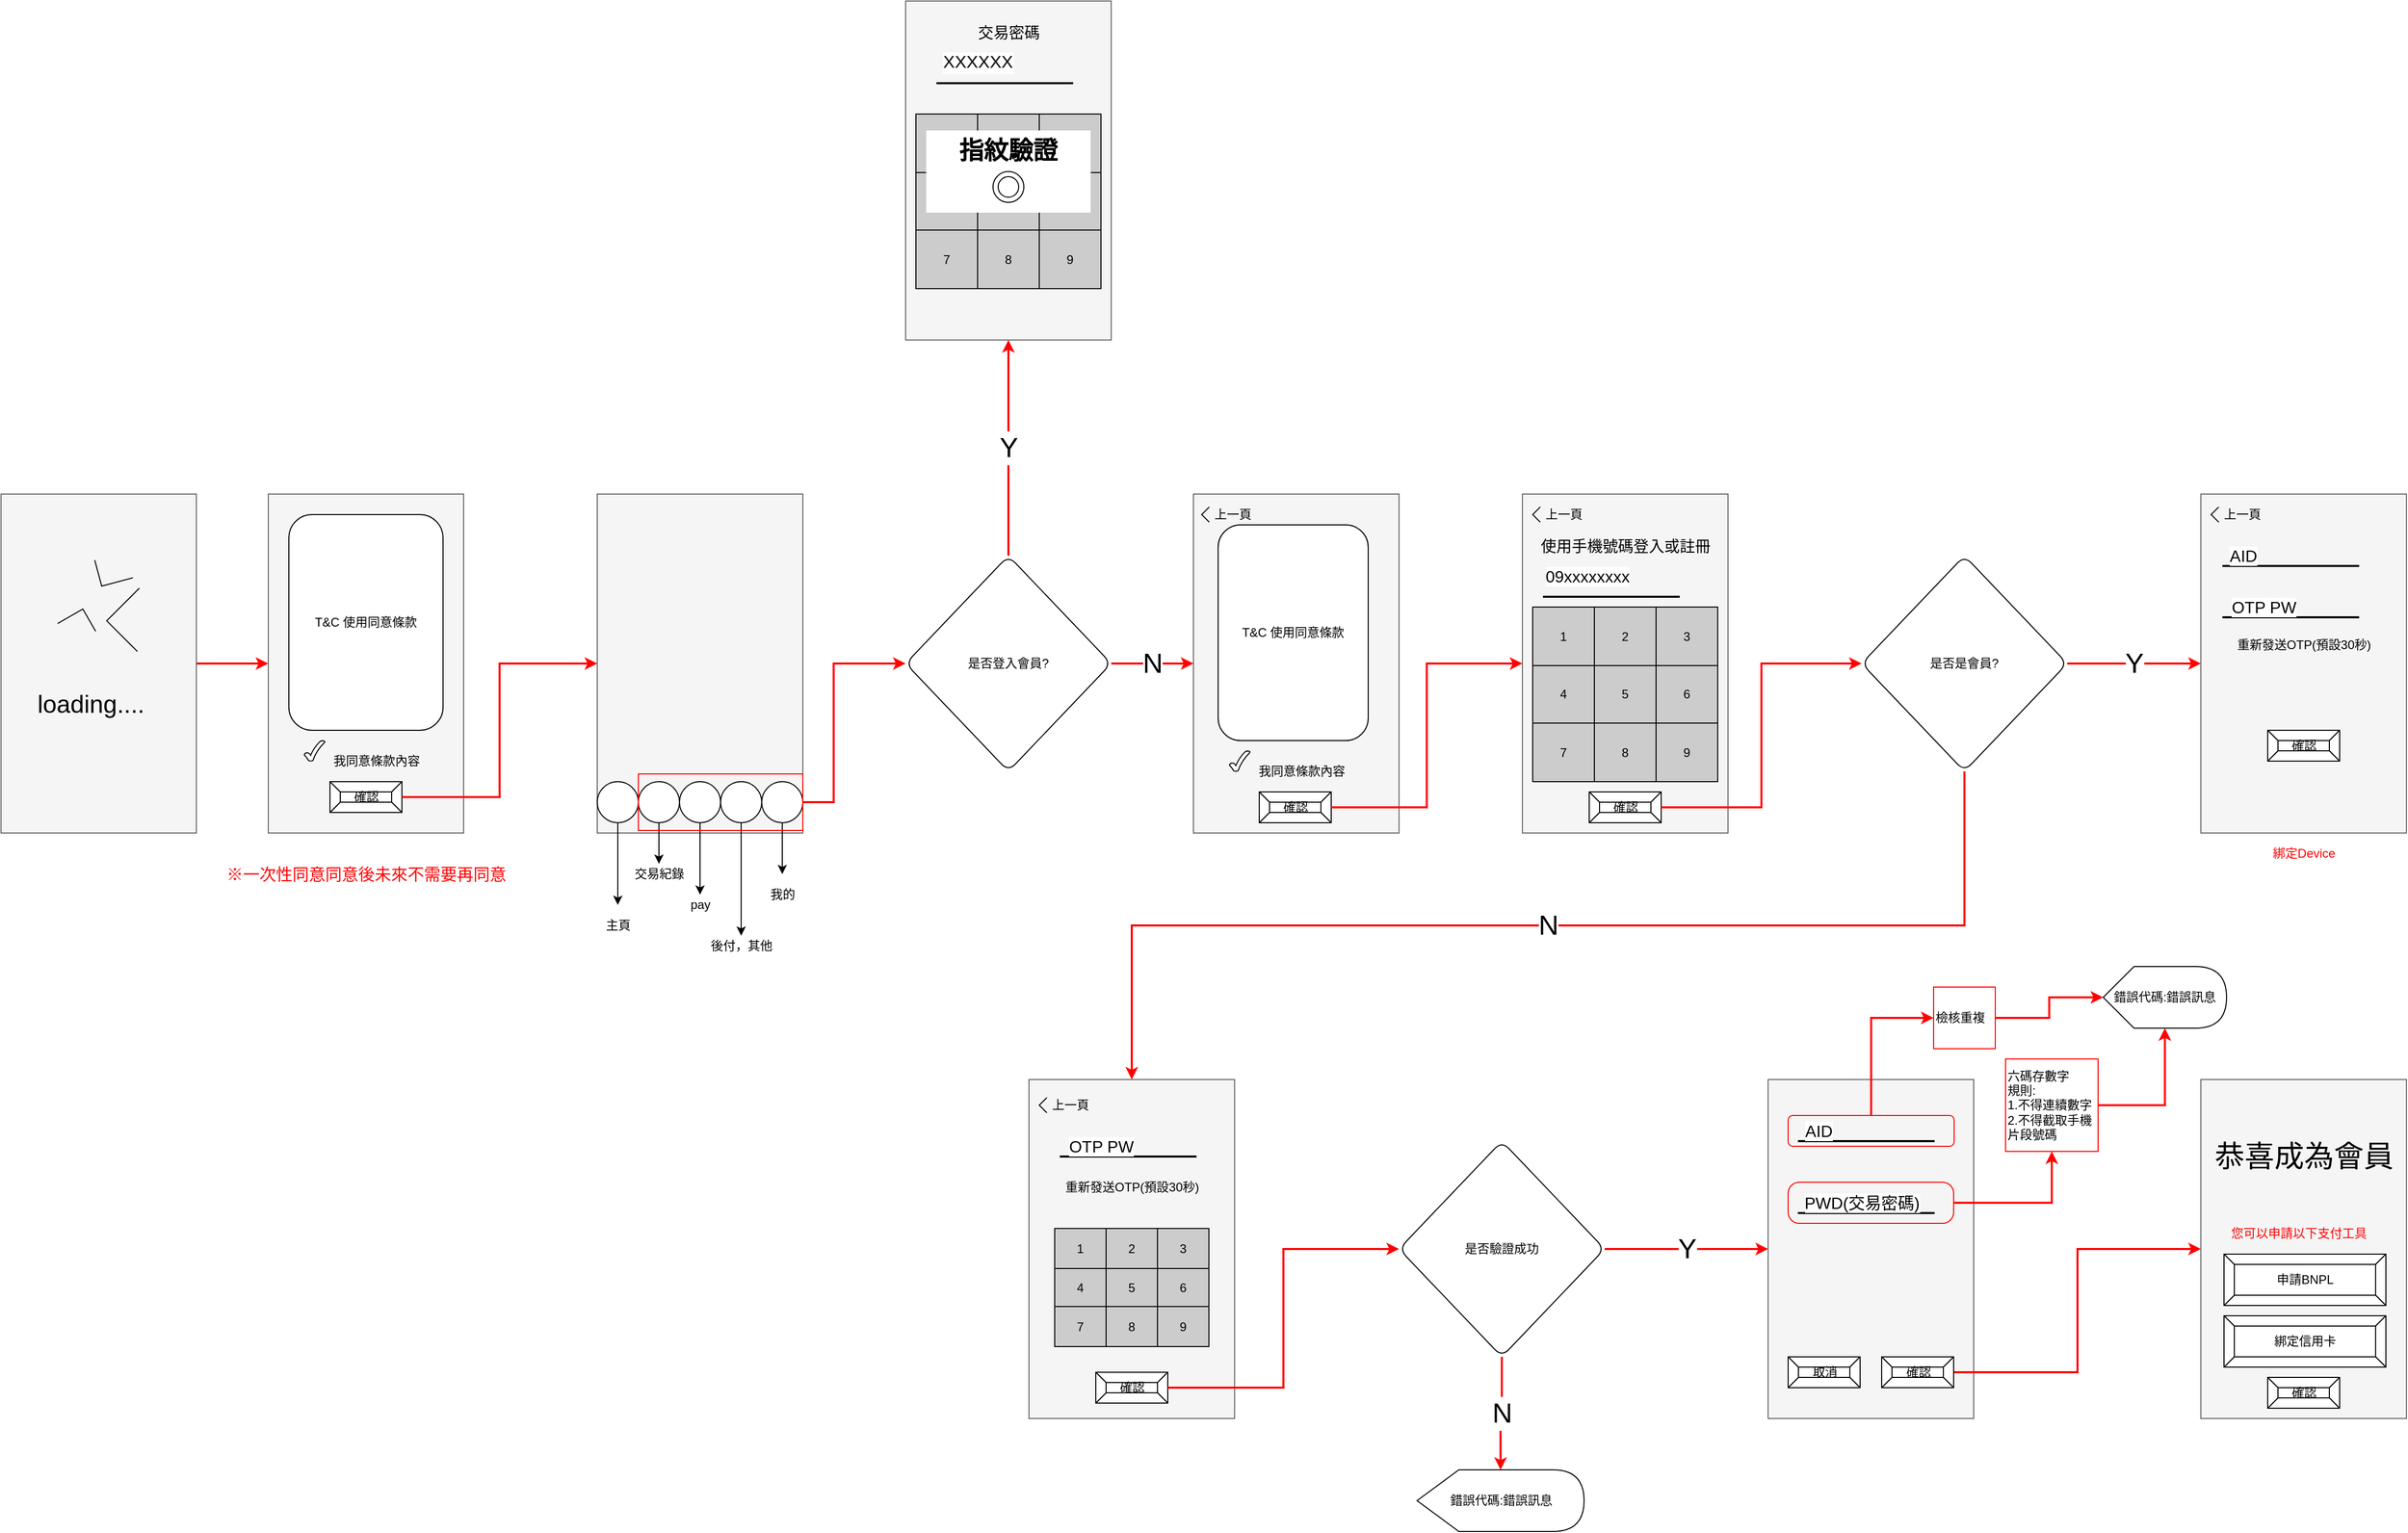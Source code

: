 <mxfile version="15.2.7" type="github">
  <diagram id="JlRprO2Ssy-YGIe1HLhW" name="第1頁">
    <mxGraphModel dx="3820" dy="2946" grid="1" gridSize="10" guides="1" tooltips="1" connect="1" arrows="1" fold="1" page="1" pageScale="1" pageWidth="827" pageHeight="1169" math="0" shadow="0">
      <root>
        <mxCell id="0" />
        <mxCell id="1" parent="0" />
        <mxCell id="4JK6QRwS424V-WLqcD70-64" style="edgeStyle=orthogonalEdgeStyle;rounded=0;orthogonalLoop=1;jettySize=auto;html=1;strokeColor=#FF0000;strokeWidth=2;" parent="1" source="4JK6QRwS424V-WLqcD70-8" target="4JK6QRwS424V-WLqcD70-16" edge="1">
          <mxGeometry relative="1" as="geometry" />
        </mxCell>
        <mxCell id="4JK6QRwS424V-WLqcD70-8" value="" style="rounded=0;whiteSpace=wrap;html=1;strokeColor=#666666;fillColor=#f5f5f5;fontColor=#333333;" parent="1" vertex="1">
          <mxGeometry x="-610" y="-230" width="190" height="330" as="geometry" />
        </mxCell>
        <mxCell id="4JK6QRwS424V-WLqcD70-15" value="&lt;font style=&quot;font-size: 24px&quot;&gt;loading....&lt;/font&gt;" style="text;html=1;strokeColor=none;fillColor=none;align=center;verticalAlign=middle;whiteSpace=wrap;rounded=0;sketch=1;strokeWidth=2;" parent="1" vertex="1">
          <mxGeometry x="-565" y="-50" width="85" height="50" as="geometry" />
        </mxCell>
        <mxCell id="4JK6QRwS424V-WLqcD70-25" value="&lt;font color=&quot;#ff0000&quot; style=&quot;font-size: 16px&quot;&gt;※一次性同意同意後未來不需要再同意&lt;/font&gt;" style="text;html=1;align=center;verticalAlign=middle;resizable=0;points=[];autosize=1;strokeColor=none;fillColor=none;" parent="1" vertex="1">
          <mxGeometry x="-400" y="130" width="290" height="20" as="geometry" />
        </mxCell>
        <mxCell id="4JK6QRwS424V-WLqcD70-61" value="" style="group" parent="1" vertex="1" connectable="0">
          <mxGeometry x="-30" y="-230" width="230" height="470" as="geometry" />
        </mxCell>
        <mxCell id="4JK6QRwS424V-WLqcD70-26" value="" style="rounded=0;whiteSpace=wrap;html=1;strokeColor=#666666;fillColor=#f5f5f5;fontColor=#333333;" parent="4JK6QRwS424V-WLqcD70-61" vertex="1">
          <mxGeometry width="200" height="330" as="geometry" />
        </mxCell>
        <mxCell id="4JK6QRwS424V-WLqcD70-32" style="edgeStyle=orthogonalEdgeStyle;rounded=0;orthogonalLoop=1;jettySize=auto;html=1;" parent="4JK6QRwS424V-WLqcD70-61" source="4JK6QRwS424V-WLqcD70-27" edge="1">
          <mxGeometry as="geometry">
            <mxPoint x="20" y="400" as="targetPoint" />
          </mxGeometry>
        </mxCell>
        <mxCell id="4JK6QRwS424V-WLqcD70-27" value="" style="ellipse;whiteSpace=wrap;html=1;aspect=fixed;rounded=1;glass=0;sketch=0;strokeColor=default;strokeWidth=1;fillColor=default;gradientDirection=south;" parent="4JK6QRwS424V-WLqcD70-61" vertex="1">
          <mxGeometry y="280" width="40" height="40" as="geometry" />
        </mxCell>
        <mxCell id="4JK6QRwS424V-WLqcD70-36" style="edgeStyle=orthogonalEdgeStyle;rounded=0;orthogonalLoop=1;jettySize=auto;html=1;" parent="4JK6QRwS424V-WLqcD70-61" source="4JK6QRwS424V-WLqcD70-28" edge="1">
          <mxGeometry as="geometry">
            <mxPoint x="100" y="390" as="targetPoint" />
          </mxGeometry>
        </mxCell>
        <mxCell id="4JK6QRwS424V-WLqcD70-28" value="" style="ellipse;whiteSpace=wrap;html=1;aspect=fixed;rounded=1;glass=0;sketch=0;strokeColor=default;strokeWidth=1;fillColor=default;gradientDirection=south;" parent="4JK6QRwS424V-WLqcD70-61" vertex="1">
          <mxGeometry x="80" y="280" width="40" height="40" as="geometry" />
        </mxCell>
        <mxCell id="4JK6QRwS424V-WLqcD70-38" style="edgeStyle=orthogonalEdgeStyle;rounded=0;orthogonalLoop=1;jettySize=auto;html=1;" parent="4JK6QRwS424V-WLqcD70-61" source="4JK6QRwS424V-WLqcD70-29" edge="1">
          <mxGeometry as="geometry">
            <mxPoint x="140" y="430" as="targetPoint" />
          </mxGeometry>
        </mxCell>
        <mxCell id="4JK6QRwS424V-WLqcD70-29" value="" style="ellipse;whiteSpace=wrap;html=1;aspect=fixed;rounded=1;glass=0;sketch=0;strokeColor=default;strokeWidth=1;fillColor=default;gradientDirection=south;" parent="4JK6QRwS424V-WLqcD70-61" vertex="1">
          <mxGeometry x="120" y="280" width="40" height="40" as="geometry" />
        </mxCell>
        <mxCell id="4JK6QRwS424V-WLqcD70-40" style="edgeStyle=orthogonalEdgeStyle;rounded=0;orthogonalLoop=1;jettySize=auto;html=1;" parent="4JK6QRwS424V-WLqcD70-61" source="4JK6QRwS424V-WLqcD70-30" edge="1">
          <mxGeometry as="geometry">
            <mxPoint x="180" y="370" as="targetPoint" />
          </mxGeometry>
        </mxCell>
        <mxCell id="4JK6QRwS424V-WLqcD70-30" value="" style="ellipse;whiteSpace=wrap;html=1;aspect=fixed;rounded=1;glass=0;sketch=0;strokeColor=default;strokeWidth=1;fillColor=default;gradientDirection=south;" parent="4JK6QRwS424V-WLqcD70-61" vertex="1">
          <mxGeometry x="160" y="280" width="40" height="40" as="geometry" />
        </mxCell>
        <mxCell id="4JK6QRwS424V-WLqcD70-34" style="edgeStyle=orthogonalEdgeStyle;rounded=0;orthogonalLoop=1;jettySize=auto;html=1;" parent="4JK6QRwS424V-WLqcD70-61" source="4JK6QRwS424V-WLqcD70-31" edge="1">
          <mxGeometry as="geometry">
            <mxPoint x="60" y="360" as="targetPoint" />
          </mxGeometry>
        </mxCell>
        <mxCell id="4JK6QRwS424V-WLqcD70-31" value="" style="ellipse;whiteSpace=wrap;html=1;aspect=fixed;rounded=1;glass=0;sketch=0;strokeColor=default;strokeWidth=1;fillColor=default;gradientDirection=south;" parent="4JK6QRwS424V-WLqcD70-61" vertex="1">
          <mxGeometry x="40" y="280" width="40" height="40" as="geometry" />
        </mxCell>
        <mxCell id="4JK6QRwS424V-WLqcD70-33" value="主頁" style="text;html=1;align=center;verticalAlign=middle;resizable=0;points=[];autosize=1;strokeColor=none;fillColor=none;rotation=0;" parent="4JK6QRwS424V-WLqcD70-61" vertex="1">
          <mxGeometry y="410" width="40" height="20" as="geometry" />
        </mxCell>
        <mxCell id="4JK6QRwS424V-WLqcD70-35" value="交易紀錄" style="text;html=1;align=center;verticalAlign=middle;resizable=0;points=[];autosize=1;strokeColor=none;fillColor=none;rotation=0;" parent="4JK6QRwS424V-WLqcD70-61" vertex="1">
          <mxGeometry x="30" y="360" width="60" height="20" as="geometry" />
        </mxCell>
        <mxCell id="4JK6QRwS424V-WLqcD70-37" value="pay" style="text;html=1;align=center;verticalAlign=middle;resizable=0;points=[];autosize=1;strokeColor=none;fillColor=none;" parent="4JK6QRwS424V-WLqcD70-61" vertex="1">
          <mxGeometry x="80" y="390" width="40" height="20" as="geometry" />
        </mxCell>
        <mxCell id="4JK6QRwS424V-WLqcD70-39" value="後付，其他" style="text;html=1;align=center;verticalAlign=middle;resizable=0;points=[];autosize=1;strokeColor=none;fillColor=none;" parent="4JK6QRwS424V-WLqcD70-61" vertex="1">
          <mxGeometry x="100" y="430" width="80" height="20" as="geometry" />
        </mxCell>
        <mxCell id="4JK6QRwS424V-WLqcD70-41" value="我的" style="text;html=1;align=center;verticalAlign=middle;resizable=0;points=[];autosize=1;strokeColor=none;fillColor=none;" parent="4JK6QRwS424V-WLqcD70-61" vertex="1">
          <mxGeometry x="160" y="380" width="40" height="20" as="geometry" />
        </mxCell>
        <mxCell id="4JK6QRwS424V-WLqcD70-67" value="" style="rounded=0;whiteSpace=wrap;html=1;glass=0;sketch=0;strokeColor=#FF0000;strokeWidth=1;fillColor=none;gradientDirection=south;" parent="4JK6QRwS424V-WLqcD70-61" vertex="1">
          <mxGeometry x="40" y="272.5" width="160" height="55" as="geometry" />
        </mxCell>
        <mxCell id="4JK6QRwS424V-WLqcD70-65" style="edgeStyle=orthogonalEdgeStyle;rounded=0;orthogonalLoop=1;jettySize=auto;html=1;strokeColor=#FF0000;strokeWidth=2;" parent="1" source="4JK6QRwS424V-WLqcD70-67" target="4JK6QRwS424V-WLqcD70-66" edge="1">
          <mxGeometry relative="1" as="geometry">
            <mxPoint x="30" y="360" as="targetPoint" />
            <mxPoint x="200" y="180" as="sourcePoint" />
            <Array as="points">
              <mxPoint x="200" y="70" />
              <mxPoint x="200" y="-65" />
            </Array>
          </mxGeometry>
        </mxCell>
        <mxCell id="4JK6QRwS424V-WLqcD70-68" value="&lt;font style=&quot;font-size: 27px&quot;&gt;N&lt;/font&gt;" style="rounded=0;orthogonalLoop=1;jettySize=auto;html=1;strokeColor=#FF0000;strokeWidth=2;" parent="1" source="4JK6QRwS424V-WLqcD70-66" target="4JK6QRwS424V-WLqcD70-93" edge="1">
          <mxGeometry relative="1" as="geometry">
            <mxPoint x="630" y="-65" as="targetPoint" />
          </mxGeometry>
        </mxCell>
        <mxCell id="4JK6QRwS424V-WLqcD70-136" value="&lt;font style=&quot;font-size: 27px&quot;&gt;Y&lt;/font&gt;" style="edgeStyle=elbowEdgeStyle;rounded=0;orthogonalLoop=1;jettySize=auto;elbow=vertical;html=1;strokeColor=#FF0000;strokeWidth=2;" parent="1" source="4JK6QRwS424V-WLqcD70-66" target="4JK6QRwS424V-WLqcD70-148" edge="1">
          <mxGeometry relative="1" as="geometry">
            <mxPoint x="370" y="-380" as="targetPoint" />
          </mxGeometry>
        </mxCell>
        <mxCell id="4JK6QRwS424V-WLqcD70-66" value="是否登入會員?" style="rhombus;whiteSpace=wrap;html=1;rounded=1;glass=0;sketch=0;strokeColor=default;strokeWidth=1;fillColor=default;gradientDirection=south;" parent="1" vertex="1">
          <mxGeometry x="270" y="-170" width="200" height="210" as="geometry" />
        </mxCell>
        <mxCell id="4JK6QRwS424V-WLqcD70-92" value="" style="group" parent="1" vertex="1" connectable="0">
          <mxGeometry x="-350" y="-230" width="190" height="330" as="geometry" />
        </mxCell>
        <mxCell id="4JK6QRwS424V-WLqcD70-16" value="" style="rounded=0;whiteSpace=wrap;html=1;strokeColor=#666666;fillColor=#f5f5f5;fontColor=#333333;" parent="4JK6QRwS424V-WLqcD70-92" vertex="1">
          <mxGeometry width="190" height="330" as="geometry" />
        </mxCell>
        <mxCell id="4JK6QRwS424V-WLqcD70-18" value="T&amp;amp;C 使用同意條款" style="rounded=1;whiteSpace=wrap;html=1;sketch=0;strokeColor=default;strokeWidth=1;fillColor=default;fillStyle=auto;glass=0;" parent="4JK6QRwS424V-WLqcD70-92" vertex="1">
          <mxGeometry x="20" y="20" width="150" height="210" as="geometry" />
        </mxCell>
        <mxCell id="4JK6QRwS424V-WLqcD70-19" value="" style="verticalLabelPosition=bottom;verticalAlign=top;html=1;shape=mxgraph.basic.tick;rounded=1;glass=0;sketch=0;strokeColor=default;strokeWidth=1;fillColor=default;gradientDirection=south;" parent="4JK6QRwS424V-WLqcD70-92" vertex="1">
          <mxGeometry x="35" y="240" width="20" height="20" as="geometry" />
        </mxCell>
        <mxCell id="4JK6QRwS424V-WLqcD70-20" value="我同意條款內容" style="text;html=1;align=center;verticalAlign=middle;resizable=0;points=[];autosize=1;strokeColor=none;fillColor=none;" parent="4JK6QRwS424V-WLqcD70-92" vertex="1">
          <mxGeometry x="55" y="250" width="100" height="20" as="geometry" />
        </mxCell>
        <mxCell id="4JK6QRwS424V-WLqcD70-22" value="確認" style="labelPosition=center;verticalLabelPosition=middle;align=center;html=1;shape=mxgraph.basic.button;dx=10;rounded=1;glass=0;sketch=0;strokeColor=default;strokeWidth=1;fillColor=default;gradientDirection=south;" parent="4JK6QRwS424V-WLqcD70-92" vertex="1">
          <mxGeometry x="60" y="280" width="70" height="30" as="geometry" />
        </mxCell>
        <mxCell id="4JK6QRwS424V-WLqcD70-174" value="&lt;font style=&quot;font-size: 27px&quot;&gt;N&lt;/font&gt;" style="edgeStyle=elbowEdgeStyle;rounded=0;orthogonalLoop=1;jettySize=auto;elbow=vertical;html=1;strokeColor=#FF0000;strokeWidth=2;" parent="1" source="4JK6QRwS424V-WLqcD70-135" edge="1" target="4JK6QRwS424V-WLqcD70-191">
          <mxGeometry relative="1" as="geometry">
            <mxPoint x="810" y="250" as="targetPoint" />
          </mxGeometry>
        </mxCell>
        <mxCell id="4JK6QRwS424V-WLqcD70-177" value="&lt;font style=&quot;font-size: 27px&quot;&gt;Y&lt;/font&gt;" style="edgeStyle=elbowEdgeStyle;rounded=0;orthogonalLoop=1;jettySize=auto;elbow=vertical;html=1;strokeColor=#FF0000;strokeWidth=2;" parent="1" source="4JK6QRwS424V-WLqcD70-135" target="4JK6QRwS424V-WLqcD70-176" edge="1">
          <mxGeometry relative="1" as="geometry" />
        </mxCell>
        <mxCell id="4JK6QRwS424V-WLqcD70-135" value="是否是會員?" style="rhombus;whiteSpace=wrap;html=1;rounded=1;glass=0;sketch=0;strokeColor=default;strokeWidth=1;fillColor=default;gradientDirection=south;" parent="1" vertex="1">
          <mxGeometry x="1200" y="-170" width="200" height="210" as="geometry" />
        </mxCell>
        <mxCell id="4JK6QRwS424V-WLqcD70-148" value="" style="rounded=0;whiteSpace=wrap;html=1;strokeColor=#666666;fillColor=#f5f5f5;fontColor=#333333;" parent="1" vertex="1">
          <mxGeometry x="270" y="-710" width="200" height="330" as="geometry" />
        </mxCell>
        <mxCell id="4JK6QRwS424V-WLqcD70-151" value="" style="shape=table;html=1;whiteSpace=wrap;startSize=0;container=1;collapsible=0;childLayout=tableLayout;rounded=1;glass=0;sketch=0;strokeColor=default;strokeWidth=1;fillColor=#CCCCCC;gradientDirection=south;" parent="1" vertex="1">
          <mxGeometry x="280" y="-600" width="180" height="170" as="geometry" />
        </mxCell>
        <mxCell id="4JK6QRwS424V-WLqcD70-152" value="" style="shape=partialRectangle;html=1;whiteSpace=wrap;collapsible=0;dropTarget=0;pointerEvents=0;fillColor=none;top=0;left=0;bottom=0;right=0;points=[[0,0.5],[1,0.5]];portConstraint=eastwest;" parent="4JK6QRwS424V-WLqcD70-151" vertex="1">
          <mxGeometry width="180" height="57" as="geometry" />
        </mxCell>
        <mxCell id="4JK6QRwS424V-WLqcD70-153" value="1" style="shape=partialRectangle;html=1;whiteSpace=wrap;connectable=0;fillColor=none;top=0;left=0;bottom=0;right=0;overflow=hidden;pointerEvents=1;" parent="4JK6QRwS424V-WLqcD70-152" vertex="1">
          <mxGeometry width="60" height="57" as="geometry" />
        </mxCell>
        <mxCell id="4JK6QRwS424V-WLqcD70-154" value="2" style="shape=partialRectangle;html=1;whiteSpace=wrap;connectable=0;fillColor=none;top=0;left=0;bottom=0;right=0;overflow=hidden;pointerEvents=1;" parent="4JK6QRwS424V-WLqcD70-152" vertex="1">
          <mxGeometry x="60" width="60" height="57" as="geometry" />
        </mxCell>
        <mxCell id="4JK6QRwS424V-WLqcD70-155" value="3" style="shape=partialRectangle;html=1;whiteSpace=wrap;connectable=0;fillColor=none;top=0;left=0;bottom=0;right=0;overflow=hidden;pointerEvents=1;" parent="4JK6QRwS424V-WLqcD70-152" vertex="1">
          <mxGeometry x="120" width="60" height="57" as="geometry" />
        </mxCell>
        <mxCell id="4JK6QRwS424V-WLqcD70-156" value="" style="shape=partialRectangle;html=1;whiteSpace=wrap;collapsible=0;dropTarget=0;pointerEvents=0;fillColor=none;top=0;left=0;bottom=0;right=0;points=[[0,0.5],[1,0.5]];portConstraint=eastwest;" parent="4JK6QRwS424V-WLqcD70-151" vertex="1">
          <mxGeometry y="57" width="180" height="56" as="geometry" />
        </mxCell>
        <mxCell id="4JK6QRwS424V-WLqcD70-157" value="4" style="shape=partialRectangle;html=1;whiteSpace=wrap;connectable=0;fillColor=none;top=0;left=0;bottom=0;right=0;overflow=hidden;pointerEvents=1;" parent="4JK6QRwS424V-WLqcD70-156" vertex="1">
          <mxGeometry width="60" height="56" as="geometry" />
        </mxCell>
        <mxCell id="4JK6QRwS424V-WLqcD70-158" value="5" style="shape=partialRectangle;html=1;whiteSpace=wrap;connectable=0;fillColor=none;top=0;left=0;bottom=0;right=0;overflow=hidden;pointerEvents=1;" parent="4JK6QRwS424V-WLqcD70-156" vertex="1">
          <mxGeometry x="60" width="60" height="56" as="geometry" />
        </mxCell>
        <mxCell id="4JK6QRwS424V-WLqcD70-159" value="6" style="shape=partialRectangle;html=1;whiteSpace=wrap;connectable=0;fillColor=none;top=0;left=0;bottom=0;right=0;overflow=hidden;pointerEvents=1;" parent="4JK6QRwS424V-WLqcD70-156" vertex="1">
          <mxGeometry x="120" width="60" height="56" as="geometry" />
        </mxCell>
        <mxCell id="4JK6QRwS424V-WLqcD70-160" value="" style="shape=partialRectangle;html=1;whiteSpace=wrap;collapsible=0;dropTarget=0;pointerEvents=0;fillColor=none;top=0;left=0;bottom=0;right=0;points=[[0,0.5],[1,0.5]];portConstraint=eastwest;" parent="4JK6QRwS424V-WLqcD70-151" vertex="1">
          <mxGeometry y="113" width="180" height="57" as="geometry" />
        </mxCell>
        <mxCell id="4JK6QRwS424V-WLqcD70-161" value="7" style="shape=partialRectangle;html=1;whiteSpace=wrap;connectable=0;fillColor=none;top=0;left=0;bottom=0;right=0;overflow=hidden;pointerEvents=1;" parent="4JK6QRwS424V-WLqcD70-160" vertex="1">
          <mxGeometry width="60" height="57" as="geometry" />
        </mxCell>
        <mxCell id="4JK6QRwS424V-WLqcD70-162" value="8" style="shape=partialRectangle;html=1;whiteSpace=wrap;connectable=0;fillColor=none;top=0;left=0;bottom=0;right=0;overflow=hidden;pointerEvents=1;" parent="4JK6QRwS424V-WLqcD70-160" vertex="1">
          <mxGeometry x="60" width="60" height="57" as="geometry" />
        </mxCell>
        <mxCell id="4JK6QRwS424V-WLqcD70-163" value="9" style="shape=partialRectangle;html=1;whiteSpace=wrap;connectable=0;fillColor=none;top=0;left=0;bottom=0;right=0;overflow=hidden;pointerEvents=1;" parent="4JK6QRwS424V-WLqcD70-160" vertex="1">
          <mxGeometry x="120" width="60" height="57" as="geometry" />
        </mxCell>
        <mxCell id="4JK6QRwS424V-WLqcD70-164" value="&lt;font style=&quot;font-size: 17px&quot;&gt;XXXXXX&lt;/font&gt;" style="endArrow=none;html=1;strokeColor=#000000;strokeWidth=2;" parent="1" edge="1">
          <mxGeometry x="-0.399" y="20" width="50" height="50" relative="1" as="geometry">
            <mxPoint x="300" y="-630" as="sourcePoint" />
            <mxPoint x="433" y="-630" as="targetPoint" />
            <mxPoint as="offset" />
          </mxGeometry>
        </mxCell>
        <mxCell id="4JK6QRwS424V-WLqcD70-167" value="" style="group" parent="1" vertex="1" connectable="0">
          <mxGeometry x="290" y="-584" width="160" height="80" as="geometry" />
        </mxCell>
        <mxCell id="4JK6QRwS424V-WLqcD70-165" value="&lt;h1&gt;指紋驗證&lt;/h1&gt;" style="text;html=1;strokeColor=none;fillColor=default;spacing=5;spacingTop=-20;whiteSpace=wrap;overflow=hidden;rounded=0;glass=0;sketch=0;align=center;" parent="4JK6QRwS424V-WLqcD70-167" vertex="1">
          <mxGeometry width="160" height="80" as="geometry" />
        </mxCell>
        <mxCell id="4JK6QRwS424V-WLqcD70-166" value="" style="ellipse;whiteSpace=wrap;html=1;aspect=fixed;rounded=1;glass=0;sketch=0;strokeColor=default;strokeWidth=1;fillColor=default;gradientDirection=south;" parent="4JK6QRwS424V-WLqcD70-167" vertex="1">
          <mxGeometry x="65" y="40" width="30" height="30" as="geometry" />
        </mxCell>
        <mxCell id="4JK6QRwS424V-WLqcD70-169" value="" style="ellipse;whiteSpace=wrap;html=1;aspect=fixed;rounded=1;glass=0;sketch=0;strokeColor=default;strokeWidth=1;fillColor=default;gradientDirection=south;" parent="4JK6QRwS424V-WLqcD70-167" vertex="1">
          <mxGeometry x="70" y="45" width="20" height="20" as="geometry" />
        </mxCell>
        <mxCell id="4JK6QRwS424V-WLqcD70-170" value="&lt;font style=&quot;font-size: 15px&quot;&gt;交易密碼&lt;/font&gt;" style="text;html=1;align=center;verticalAlign=middle;resizable=0;points=[];autosize=1;strokeColor=none;fillColor=none;" parent="1" vertex="1">
          <mxGeometry x="330" y="-690" width="80" height="20" as="geometry" />
        </mxCell>
        <mxCell id="4JK6QRwS424V-WLqcD70-182" value="" style="group" parent="1" vertex="1" connectable="0">
          <mxGeometry x="870" y="-230" width="200" height="330" as="geometry" />
        </mxCell>
        <mxCell id="4JK6QRwS424V-WLqcD70-114" value="" style="rounded=0;whiteSpace=wrap;html=1;strokeColor=#666666;fillColor=#f5f5f5;fontColor=#333333;" parent="4JK6QRwS424V-WLqcD70-182" vertex="1">
          <mxGeometry width="200" height="330" as="geometry" />
        </mxCell>
        <mxCell id="4JK6QRwS424V-WLqcD70-115" value="&lt;font style=&quot;font-size: 15px&quot;&gt;使用手機號碼登入或註冊&lt;/font&gt;" style="text;html=1;align=center;verticalAlign=middle;resizable=0;points=[];autosize=1;strokeColor=none;fillColor=none;" parent="4JK6QRwS424V-WLqcD70-182" vertex="1">
          <mxGeometry x="10" y="40" width="180" height="20" as="geometry" />
        </mxCell>
        <mxCell id="4JK6QRwS424V-WLqcD70-118" value="&lt;font style=&quot;font-size: 16px&quot;&gt;09xxxxxxxx&lt;/font&gt;" style="endArrow=none;html=1;strokeColor=#000000;strokeWidth=2;" parent="4JK6QRwS424V-WLqcD70-182" edge="1">
          <mxGeometry x="-0.353" y="20" width="50" height="50" relative="1" as="geometry">
            <mxPoint x="20" y="100" as="sourcePoint" />
            <mxPoint x="153" y="100" as="targetPoint" />
            <mxPoint as="offset" />
          </mxGeometry>
        </mxCell>
        <mxCell id="4JK6QRwS424V-WLqcD70-120" value="" style="shape=table;html=1;whiteSpace=wrap;startSize=0;container=1;collapsible=0;childLayout=tableLayout;rounded=1;glass=0;sketch=0;strokeColor=default;strokeWidth=1;fillColor=#CCCCCC;gradientDirection=south;" parent="4JK6QRwS424V-WLqcD70-182" vertex="1">
          <mxGeometry x="10" y="110" width="180" height="170" as="geometry" />
        </mxCell>
        <mxCell id="4JK6QRwS424V-WLqcD70-121" value="" style="shape=partialRectangle;html=1;whiteSpace=wrap;collapsible=0;dropTarget=0;pointerEvents=0;fillColor=none;top=0;left=0;bottom=0;right=0;points=[[0,0.5],[1,0.5]];portConstraint=eastwest;" parent="4JK6QRwS424V-WLqcD70-120" vertex="1">
          <mxGeometry width="180" height="57" as="geometry" />
        </mxCell>
        <mxCell id="4JK6QRwS424V-WLqcD70-122" value="1" style="shape=partialRectangle;html=1;whiteSpace=wrap;connectable=0;fillColor=none;top=0;left=0;bottom=0;right=0;overflow=hidden;pointerEvents=1;" parent="4JK6QRwS424V-WLqcD70-121" vertex="1">
          <mxGeometry width="60" height="57" as="geometry" />
        </mxCell>
        <mxCell id="4JK6QRwS424V-WLqcD70-123" value="2" style="shape=partialRectangle;html=1;whiteSpace=wrap;connectable=0;fillColor=none;top=0;left=0;bottom=0;right=0;overflow=hidden;pointerEvents=1;" parent="4JK6QRwS424V-WLqcD70-121" vertex="1">
          <mxGeometry x="60" width="60" height="57" as="geometry" />
        </mxCell>
        <mxCell id="4JK6QRwS424V-WLqcD70-124" value="3" style="shape=partialRectangle;html=1;whiteSpace=wrap;connectable=0;fillColor=none;top=0;left=0;bottom=0;right=0;overflow=hidden;pointerEvents=1;" parent="4JK6QRwS424V-WLqcD70-121" vertex="1">
          <mxGeometry x="120" width="60" height="57" as="geometry" />
        </mxCell>
        <mxCell id="4JK6QRwS424V-WLqcD70-125" value="" style="shape=partialRectangle;html=1;whiteSpace=wrap;collapsible=0;dropTarget=0;pointerEvents=0;fillColor=none;top=0;left=0;bottom=0;right=0;points=[[0,0.5],[1,0.5]];portConstraint=eastwest;" parent="4JK6QRwS424V-WLqcD70-120" vertex="1">
          <mxGeometry y="57" width="180" height="56" as="geometry" />
        </mxCell>
        <mxCell id="4JK6QRwS424V-WLqcD70-126" value="4" style="shape=partialRectangle;html=1;whiteSpace=wrap;connectable=0;fillColor=none;top=0;left=0;bottom=0;right=0;overflow=hidden;pointerEvents=1;" parent="4JK6QRwS424V-WLqcD70-125" vertex="1">
          <mxGeometry width="60" height="56" as="geometry" />
        </mxCell>
        <mxCell id="4JK6QRwS424V-WLqcD70-127" value="5" style="shape=partialRectangle;html=1;whiteSpace=wrap;connectable=0;fillColor=none;top=0;left=0;bottom=0;right=0;overflow=hidden;pointerEvents=1;" parent="4JK6QRwS424V-WLqcD70-125" vertex="1">
          <mxGeometry x="60" width="60" height="56" as="geometry" />
        </mxCell>
        <mxCell id="4JK6QRwS424V-WLqcD70-128" value="6" style="shape=partialRectangle;html=1;whiteSpace=wrap;connectable=0;fillColor=none;top=0;left=0;bottom=0;right=0;overflow=hidden;pointerEvents=1;" parent="4JK6QRwS424V-WLqcD70-125" vertex="1">
          <mxGeometry x="120" width="60" height="56" as="geometry" />
        </mxCell>
        <mxCell id="4JK6QRwS424V-WLqcD70-129" value="" style="shape=partialRectangle;html=1;whiteSpace=wrap;collapsible=0;dropTarget=0;pointerEvents=0;fillColor=none;top=0;left=0;bottom=0;right=0;points=[[0,0.5],[1,0.5]];portConstraint=eastwest;" parent="4JK6QRwS424V-WLqcD70-120" vertex="1">
          <mxGeometry y="113" width="180" height="57" as="geometry" />
        </mxCell>
        <mxCell id="4JK6QRwS424V-WLqcD70-130" value="7" style="shape=partialRectangle;html=1;whiteSpace=wrap;connectable=0;fillColor=none;top=0;left=0;bottom=0;right=0;overflow=hidden;pointerEvents=1;" parent="4JK6QRwS424V-WLqcD70-129" vertex="1">
          <mxGeometry width="60" height="57" as="geometry" />
        </mxCell>
        <mxCell id="4JK6QRwS424V-WLqcD70-131" value="8" style="shape=partialRectangle;html=1;whiteSpace=wrap;connectable=0;fillColor=none;top=0;left=0;bottom=0;right=0;overflow=hidden;pointerEvents=1;" parent="4JK6QRwS424V-WLqcD70-129" vertex="1">
          <mxGeometry x="60" width="60" height="57" as="geometry" />
        </mxCell>
        <mxCell id="4JK6QRwS424V-WLqcD70-132" value="9" style="shape=partialRectangle;html=1;whiteSpace=wrap;connectable=0;fillColor=none;top=0;left=0;bottom=0;right=0;overflow=hidden;pointerEvents=1;" parent="4JK6QRwS424V-WLqcD70-129" vertex="1">
          <mxGeometry x="120" width="60" height="57" as="geometry" />
        </mxCell>
        <mxCell id="4JK6QRwS424V-WLqcD70-134" value="確認" style="labelPosition=center;verticalLabelPosition=middle;align=center;html=1;shape=mxgraph.basic.button;dx=10;rounded=1;glass=0;sketch=0;strokeColor=default;strokeWidth=1;fillColor=default;gradientDirection=south;" parent="4JK6QRwS424V-WLqcD70-182" vertex="1">
          <mxGeometry x="65" y="290" width="70" height="30" as="geometry" />
        </mxCell>
        <mxCell id="u8Vwr3oWMw0FIoDEUqdO-22" value="" style="group" vertex="1" connectable="0" parent="4JK6QRwS424V-WLqcD70-182">
          <mxGeometry x="9.999" y="10" width="55.071" height="20" as="geometry" />
        </mxCell>
        <mxCell id="u8Vwr3oWMw0FIoDEUqdO-23" value="" style="shape=partialRectangle;whiteSpace=wrap;html=1;top=0;left=0;fillColor=none;rounded=1;glass=0;sketch=0;strokeColor=#000000;strokeWidth=1;rotation=-225;" vertex="1" parent="u8Vwr3oWMw0FIoDEUqdO-22">
          <mxGeometry x="2.071" y="5" width="10" height="10" as="geometry" />
        </mxCell>
        <mxCell id="u8Vwr3oWMw0FIoDEUqdO-24" value="上一頁" style="text;html=1;align=center;verticalAlign=middle;resizable=0;points=[];autosize=1;strokeColor=none;fillColor=none;" vertex="1" parent="u8Vwr3oWMw0FIoDEUqdO-22">
          <mxGeometry x="5.071" width="50" height="20" as="geometry" />
        </mxCell>
        <mxCell id="4JK6QRwS424V-WLqcD70-184" value="" style="group" parent="1" vertex="1" connectable="0">
          <mxGeometry x="550" y="-230" width="200" height="330" as="geometry" />
        </mxCell>
        <mxCell id="4JK6QRwS424V-WLqcD70-93" value="" style="rounded=0;whiteSpace=wrap;html=1;strokeColor=#666666;fillColor=#f5f5f5;fontColor=#333333;" parent="4JK6QRwS424V-WLqcD70-184" vertex="1">
          <mxGeometry width="200" height="330" as="geometry" />
        </mxCell>
        <mxCell id="4JK6QRwS424V-WLqcD70-94" value="T&amp;amp;C 使用同意條款" style="rounded=1;whiteSpace=wrap;html=1;sketch=0;strokeColor=default;strokeWidth=1;fillColor=default;fillStyle=auto;glass=0;" parent="4JK6QRwS424V-WLqcD70-184" vertex="1">
          <mxGeometry x="24" y="30" width="146" height="210" as="geometry" />
        </mxCell>
        <mxCell id="4JK6QRwS424V-WLqcD70-95" value="" style="verticalLabelPosition=bottom;verticalAlign=top;html=1;shape=mxgraph.basic.tick;rounded=1;glass=0;sketch=0;strokeColor=default;strokeWidth=1;fillColor=default;gradientDirection=south;" parent="4JK6QRwS424V-WLqcD70-184" vertex="1">
          <mxGeometry x="35" y="250" width="20" height="20" as="geometry" />
        </mxCell>
        <mxCell id="4JK6QRwS424V-WLqcD70-96" value="我同意條款內容" style="text;html=1;align=center;verticalAlign=middle;resizable=0;points=[];autosize=1;strokeColor=none;fillColor=none;" parent="4JK6QRwS424V-WLqcD70-184" vertex="1">
          <mxGeometry x="55" y="260" width="100" height="20" as="geometry" />
        </mxCell>
        <mxCell id="4JK6QRwS424V-WLqcD70-97" value="確認" style="labelPosition=center;verticalLabelPosition=middle;align=center;html=1;shape=mxgraph.basic.button;dx=10;rounded=1;glass=0;sketch=0;strokeColor=default;strokeWidth=1;fillColor=default;gradientDirection=south;" parent="4JK6QRwS424V-WLqcD70-184" vertex="1">
          <mxGeometry x="64" y="290" width="70" height="30" as="geometry" />
        </mxCell>
        <mxCell id="4JK6QRwS424V-WLqcD70-99" value="" style="group" parent="4JK6QRwS424V-WLqcD70-184" vertex="1" connectable="0">
          <mxGeometry x="7.999" y="10" width="55.071" height="20" as="geometry" />
        </mxCell>
        <mxCell id="4JK6QRwS424V-WLqcD70-100" value="" style="shape=partialRectangle;whiteSpace=wrap;html=1;top=0;left=0;fillColor=none;rounded=1;glass=0;sketch=0;strokeColor=#000000;strokeWidth=1;rotation=-225;" parent="4JK6QRwS424V-WLqcD70-99" vertex="1">
          <mxGeometry x="2.071" y="5" width="10" height="10" as="geometry" />
        </mxCell>
        <mxCell id="4JK6QRwS424V-WLqcD70-101" value="上一頁" style="text;html=1;align=center;verticalAlign=middle;resizable=0;points=[];autosize=1;strokeColor=none;fillColor=none;" parent="4JK6QRwS424V-WLqcD70-99" vertex="1">
          <mxGeometry x="5.071" width="50" height="20" as="geometry" />
        </mxCell>
        <mxCell id="4JK6QRwS424V-WLqcD70-190" value="" style="group" parent="1" vertex="1" connectable="0">
          <mxGeometry x="-575.49" y="-190" width="120.98" height="116.74" as="geometry" />
        </mxCell>
        <mxCell id="4JK6QRwS424V-WLqcD70-187" value="" style="shape=partialRectangle;whiteSpace=wrap;html=1;top=0;left=0;fillColor=none;rounded=1;glass=0;sketch=0;strokeColor=default;strokeWidth=1;rotation=75;" parent="4JK6QRwS424V-WLqcD70-190" vertex="1">
          <mxGeometry x="62.24" y="17.8" width="25.61" height="30.91" as="geometry" />
        </mxCell>
        <mxCell id="4JK6QRwS424V-WLqcD70-188" value="" style="shape=partialRectangle;whiteSpace=wrap;html=1;top=0;left=0;fillColor=none;rounded=1;glass=0;sketch=0;strokeColor=default;strokeWidth=1;rotation=-120;" parent="4JK6QRwS424V-WLqcD70-190" vertex="1">
          <mxGeometry x="26.9" y="75.59" width="24.5" height="27.78" as="geometry" />
        </mxCell>
        <mxCell id="4JK6QRwS424V-WLqcD70-189" value="" style="shape=partialRectangle;whiteSpace=wrap;html=1;top=0;left=0;fillColor=none;rounded=1;glass=0;sketch=0;strokeColor=default;strokeWidth=1;rotation=-225;" parent="4JK6QRwS424V-WLqcD70-190" vertex="1">
          <mxGeometry x="76.558" y="61.605" width="44.422" height="41.762" as="geometry" />
        </mxCell>
        <mxCell id="4JK6QRwS424V-WLqcD70-176" value="" style="rounded=0;whiteSpace=wrap;html=1;strokeColor=#666666;fillColor=#f5f5f5;fontColor=#333333;" parent="1" vertex="1">
          <mxGeometry x="1530" y="-230" width="200" height="330" as="geometry" />
        </mxCell>
        <mxCell id="4JK6QRwS424V-WLqcD70-179" value="&lt;font style=&quot;font-size: 16px&quot;&gt;AID&lt;/font&gt;" style="endArrow=none;html=1;strokeColor=#000000;strokeWidth=2;" parent="1" edge="1">
          <mxGeometry width="50" height="50" as="geometry">
            <mxPoint x="1551" y="-160" as="sourcePoint" />
            <mxPoint x="1684" y="-160" as="targetPoint" />
            <mxPoint x="-47" y="-10" as="offset" />
          </mxGeometry>
        </mxCell>
        <mxCell id="4JK6QRwS424V-WLqcD70-180" value="&lt;font style=&quot;font-size: 16px&quot;&gt;OTP PW&lt;/font&gt;" style="endArrow=none;html=1;strokeColor=#000000;strokeWidth=2;" parent="1" edge="1">
          <mxGeometry width="50" height="50" as="geometry">
            <mxPoint x="1551" y="-110" as="sourcePoint" />
            <mxPoint x="1684" y="-110" as="targetPoint" />
            <mxPoint x="-27" y="-10" as="offset" />
          </mxGeometry>
        </mxCell>
        <mxCell id="4JK6QRwS424V-WLqcD70-181" value="確認" style="labelPosition=center;verticalLabelPosition=middle;align=center;html=1;shape=mxgraph.basic.button;dx=10;rounded=1;glass=0;sketch=0;strokeColor=default;strokeWidth=1;fillColor=default;gradientDirection=south;" parent="1" vertex="1">
          <mxGeometry x="1595" width="70" height="30" as="geometry" />
        </mxCell>
        <mxCell id="u8Vwr3oWMw0FIoDEUqdO-17" value="重新發送OTP(預設30秒)" style="text;html=1;align=center;verticalAlign=middle;resizable=0;points=[];autosize=1;strokeColor=none;fillColor=none;" vertex="1" parent="1">
          <mxGeometry x="1555" y="-93.26" width="150" height="20" as="geometry" />
        </mxCell>
        <mxCell id="u8Vwr3oWMw0FIoDEUqdO-25" value="" style="group" vertex="1" connectable="0" parent="1">
          <mxGeometry x="1539.999" y="-220" width="55.071" height="20" as="geometry" />
        </mxCell>
        <mxCell id="u8Vwr3oWMw0FIoDEUqdO-26" value="" style="shape=partialRectangle;whiteSpace=wrap;html=1;top=0;left=0;fillColor=none;rounded=1;glass=0;sketch=0;strokeColor=#000000;strokeWidth=1;rotation=-225;" vertex="1" parent="u8Vwr3oWMw0FIoDEUqdO-25">
          <mxGeometry x="2.071" y="5" width="10" height="10" as="geometry" />
        </mxCell>
        <mxCell id="u8Vwr3oWMw0FIoDEUqdO-27" value="上一頁" style="text;html=1;align=center;verticalAlign=middle;resizable=0;points=[];autosize=1;strokeColor=none;fillColor=none;" vertex="1" parent="u8Vwr3oWMw0FIoDEUqdO-25">
          <mxGeometry x="5.071" width="50" height="20" as="geometry" />
        </mxCell>
        <mxCell id="u8Vwr3oWMw0FIoDEUqdO-31" value="&lt;font style=&quot;font-size: 27px&quot;&gt;N&lt;/font&gt;" style="edgeStyle=orthogonalEdgeStyle;rounded=0;orthogonalLoop=1;jettySize=auto;html=1;strokeColor=#FF0000;strokeWidth=2;" edge="1" parent="1" source="u8Vwr3oWMw0FIoDEUqdO-29" target="u8Vwr3oWMw0FIoDEUqdO-33">
          <mxGeometry relative="1" as="geometry">
            <mxPoint x="850" y="700" as="targetPoint" />
          </mxGeometry>
        </mxCell>
        <mxCell id="u8Vwr3oWMw0FIoDEUqdO-35" value="&lt;font style=&quot;font-size: 27px&quot;&gt;Y&lt;/font&gt;" style="edgeStyle=orthogonalEdgeStyle;rounded=0;orthogonalLoop=1;jettySize=auto;html=1;strokeColor=#FF0000;strokeWidth=2;" edge="1" parent="1" source="u8Vwr3oWMw0FIoDEUqdO-29" target="u8Vwr3oWMw0FIoDEUqdO-37">
          <mxGeometry relative="1" as="geometry">
            <mxPoint x="1200" y="505" as="targetPoint" />
          </mxGeometry>
        </mxCell>
        <mxCell id="u8Vwr3oWMw0FIoDEUqdO-29" value="是否驗證成功" style="rhombus;whiteSpace=wrap;html=1;rounded=1;glass=0;sketch=0;strokeColor=default;strokeWidth=1;fillColor=default;gradientDirection=south;" vertex="1" parent="1">
          <mxGeometry x="750" y="400" width="200" height="210" as="geometry" />
        </mxCell>
        <mxCell id="u8Vwr3oWMw0FIoDEUqdO-33" value="錯誤代碼:錯誤訊息" style="shape=display;whiteSpace=wrap;html=1;" vertex="1" parent="1">
          <mxGeometry x="767.5" y="720" width="162.5" height="60" as="geometry" />
        </mxCell>
        <mxCell id="u8Vwr3oWMw0FIoDEUqdO-36" value="" style="group" vertex="1" connectable="0" parent="1">
          <mxGeometry x="390" y="340" width="200" height="330" as="geometry" />
        </mxCell>
        <mxCell id="4JK6QRwS424V-WLqcD70-191" value="" style="rounded=0;whiteSpace=wrap;html=1;strokeColor=#666666;fillColor=#f5f5f5;fontColor=#333333;" parent="u8Vwr3oWMw0FIoDEUqdO-36" vertex="1">
          <mxGeometry width="200" height="330" as="geometry" />
        </mxCell>
        <mxCell id="u8Vwr3oWMw0FIoDEUqdO-1" value="&lt;font style=&quot;font-size: 16px&quot;&gt;OTP PW&lt;/font&gt;" style="endArrow=none;html=1;strokeColor=#000000;strokeWidth=2;" edge="1" parent="u8Vwr3oWMw0FIoDEUqdO-36">
          <mxGeometry x="-1521" y="185" width="50" height="50" as="geometry">
            <mxPoint x="30" y="75.0" as="sourcePoint" />
            <mxPoint x="163" y="75.0" as="targetPoint" />
            <mxPoint x="-27" y="-10" as="offset" />
          </mxGeometry>
        </mxCell>
        <mxCell id="u8Vwr3oWMw0FIoDEUqdO-2" value="" style="shape=table;html=1;whiteSpace=wrap;startSize=0;container=1;collapsible=0;childLayout=tableLayout;rounded=1;glass=0;sketch=0;strokeColor=default;strokeWidth=1;fillColor=#CCCCCC;gradientDirection=south;" vertex="1" parent="u8Vwr3oWMw0FIoDEUqdO-36">
          <mxGeometry x="25" y="145" width="150" height="115" as="geometry" />
        </mxCell>
        <mxCell id="u8Vwr3oWMw0FIoDEUqdO-3" value="" style="shape=partialRectangle;html=1;whiteSpace=wrap;collapsible=0;dropTarget=0;pointerEvents=0;fillColor=none;top=0;left=0;bottom=0;right=0;points=[[0,0.5],[1,0.5]];portConstraint=eastwest;" vertex="1" parent="u8Vwr3oWMw0FIoDEUqdO-2">
          <mxGeometry width="150" height="39" as="geometry" />
        </mxCell>
        <mxCell id="u8Vwr3oWMw0FIoDEUqdO-4" value="1" style="shape=partialRectangle;html=1;whiteSpace=wrap;connectable=0;fillColor=none;top=0;left=0;bottom=0;right=0;overflow=hidden;pointerEvents=1;" vertex="1" parent="u8Vwr3oWMw0FIoDEUqdO-3">
          <mxGeometry width="50" height="39" as="geometry" />
        </mxCell>
        <mxCell id="u8Vwr3oWMw0FIoDEUqdO-5" value="2" style="shape=partialRectangle;html=1;whiteSpace=wrap;connectable=0;fillColor=none;top=0;left=0;bottom=0;right=0;overflow=hidden;pointerEvents=1;" vertex="1" parent="u8Vwr3oWMw0FIoDEUqdO-3">
          <mxGeometry x="50" width="50" height="39" as="geometry" />
        </mxCell>
        <mxCell id="u8Vwr3oWMw0FIoDEUqdO-6" value="3" style="shape=partialRectangle;html=1;whiteSpace=wrap;connectable=0;fillColor=none;top=0;left=0;bottom=0;right=0;overflow=hidden;pointerEvents=1;" vertex="1" parent="u8Vwr3oWMw0FIoDEUqdO-3">
          <mxGeometry x="100" width="50" height="39" as="geometry" />
        </mxCell>
        <mxCell id="u8Vwr3oWMw0FIoDEUqdO-7" value="" style="shape=partialRectangle;html=1;whiteSpace=wrap;collapsible=0;dropTarget=0;pointerEvents=0;fillColor=none;top=0;left=0;bottom=0;right=0;points=[[0,0.5],[1,0.5]];portConstraint=eastwest;" vertex="1" parent="u8Vwr3oWMw0FIoDEUqdO-2">
          <mxGeometry y="39" width="150" height="37" as="geometry" />
        </mxCell>
        <mxCell id="u8Vwr3oWMw0FIoDEUqdO-8" value="4" style="shape=partialRectangle;html=1;whiteSpace=wrap;connectable=0;fillColor=none;top=0;left=0;bottom=0;right=0;overflow=hidden;pointerEvents=1;" vertex="1" parent="u8Vwr3oWMw0FIoDEUqdO-7">
          <mxGeometry width="50" height="37" as="geometry" />
        </mxCell>
        <mxCell id="u8Vwr3oWMw0FIoDEUqdO-9" value="5" style="shape=partialRectangle;html=1;whiteSpace=wrap;connectable=0;fillColor=none;top=0;left=0;bottom=0;right=0;overflow=hidden;pointerEvents=1;" vertex="1" parent="u8Vwr3oWMw0FIoDEUqdO-7">
          <mxGeometry x="50" width="50" height="37" as="geometry" />
        </mxCell>
        <mxCell id="u8Vwr3oWMw0FIoDEUqdO-10" value="6" style="shape=partialRectangle;html=1;whiteSpace=wrap;connectable=0;fillColor=none;top=0;left=0;bottom=0;right=0;overflow=hidden;pointerEvents=1;" vertex="1" parent="u8Vwr3oWMw0FIoDEUqdO-7">
          <mxGeometry x="100" width="50" height="37" as="geometry" />
        </mxCell>
        <mxCell id="u8Vwr3oWMw0FIoDEUqdO-11" value="" style="shape=partialRectangle;html=1;whiteSpace=wrap;collapsible=0;dropTarget=0;pointerEvents=0;fillColor=none;top=0;left=0;bottom=0;right=0;points=[[0,0.5],[1,0.5]];portConstraint=eastwest;" vertex="1" parent="u8Vwr3oWMw0FIoDEUqdO-2">
          <mxGeometry y="76" width="150" height="39" as="geometry" />
        </mxCell>
        <mxCell id="u8Vwr3oWMw0FIoDEUqdO-12" value="7" style="shape=partialRectangle;html=1;whiteSpace=wrap;connectable=0;fillColor=none;top=0;left=0;bottom=0;right=0;overflow=hidden;pointerEvents=1;" vertex="1" parent="u8Vwr3oWMw0FIoDEUqdO-11">
          <mxGeometry width="50" height="39" as="geometry" />
        </mxCell>
        <mxCell id="u8Vwr3oWMw0FIoDEUqdO-13" value="8" style="shape=partialRectangle;html=1;whiteSpace=wrap;connectable=0;fillColor=none;top=0;left=0;bottom=0;right=0;overflow=hidden;pointerEvents=1;" vertex="1" parent="u8Vwr3oWMw0FIoDEUqdO-11">
          <mxGeometry x="50" width="50" height="39" as="geometry" />
        </mxCell>
        <mxCell id="u8Vwr3oWMw0FIoDEUqdO-14" value="9" style="shape=partialRectangle;html=1;whiteSpace=wrap;connectable=0;fillColor=none;top=0;left=0;bottom=0;right=0;overflow=hidden;pointerEvents=1;" vertex="1" parent="u8Vwr3oWMw0FIoDEUqdO-11">
          <mxGeometry x="100" width="50" height="39" as="geometry" />
        </mxCell>
        <mxCell id="u8Vwr3oWMw0FIoDEUqdO-16" value="重新發送OTP(預設30秒)" style="text;html=1;align=center;verticalAlign=middle;resizable=0;points=[];autosize=1;strokeColor=none;fillColor=none;" vertex="1" parent="u8Vwr3oWMw0FIoDEUqdO-36">
          <mxGeometry x="25" y="95" width="150" height="20" as="geometry" />
        </mxCell>
        <mxCell id="u8Vwr3oWMw0FIoDEUqdO-18" value="確認" style="labelPosition=center;verticalLabelPosition=middle;align=center;html=1;shape=mxgraph.basic.button;dx=10;rounded=1;glass=0;sketch=0;strokeColor=default;strokeWidth=1;fillColor=default;gradientDirection=south;" vertex="1" parent="u8Vwr3oWMw0FIoDEUqdO-36">
          <mxGeometry x="65" y="285" width="70" height="30" as="geometry" />
        </mxCell>
        <mxCell id="u8Vwr3oWMw0FIoDEUqdO-19" value="" style="group" vertex="1" connectable="0" parent="u8Vwr3oWMw0FIoDEUqdO-36">
          <mxGeometry x="9.999" y="15" width="55.071" height="20" as="geometry" />
        </mxCell>
        <mxCell id="u8Vwr3oWMw0FIoDEUqdO-20" value="" style="shape=partialRectangle;whiteSpace=wrap;html=1;top=0;left=0;fillColor=none;rounded=1;glass=0;sketch=0;strokeColor=#000000;strokeWidth=1;rotation=-225;" vertex="1" parent="u8Vwr3oWMw0FIoDEUqdO-19">
          <mxGeometry x="2.071" y="5" width="10" height="10" as="geometry" />
        </mxCell>
        <mxCell id="u8Vwr3oWMw0FIoDEUqdO-21" value="上一頁" style="text;html=1;align=center;verticalAlign=middle;resizable=0;points=[];autosize=1;strokeColor=none;fillColor=none;" vertex="1" parent="u8Vwr3oWMw0FIoDEUqdO-19">
          <mxGeometry x="5.071" width="50" height="20" as="geometry" />
        </mxCell>
        <mxCell id="u8Vwr3oWMw0FIoDEUqdO-37" value="" style="rounded=0;whiteSpace=wrap;html=1;strokeColor=#666666;fillColor=#f5f5f5;fontColor=#333333;" vertex="1" parent="1">
          <mxGeometry x="1109" y="340" width="200" height="330" as="geometry" />
        </mxCell>
        <mxCell id="u8Vwr3oWMw0FIoDEUqdO-38" value="綁定Device" style="text;html=1;align=center;verticalAlign=middle;resizable=0;points=[];autosize=1;strokeColor=none;fillColor=none;fontColor=#FF0000;" vertex="1" parent="1">
          <mxGeometry x="1590" y="110" width="80" height="20" as="geometry" />
        </mxCell>
        <mxCell id="u8Vwr3oWMw0FIoDEUqdO-39" value="&lt;font style=&quot;font-size: 16px&quot;&gt;AID&lt;/font&gt;" style="endArrow=none;html=1;strokeColor=#000000;strokeWidth=2;" edge="1" parent="1">
          <mxGeometry x="-413" y="560" width="50" height="50" as="geometry">
            <mxPoint x="1138" y="400" as="sourcePoint" />
            <mxPoint x="1271" y="400" as="targetPoint" />
            <mxPoint x="-47" y="-10" as="offset" />
          </mxGeometry>
        </mxCell>
        <mxCell id="u8Vwr3oWMw0FIoDEUqdO-40" value="&lt;font style=&quot;font-size: 16px&quot;&gt;PWD(交易密碼)&lt;/font&gt;" style="endArrow=none;html=1;strokeColor=#000000;strokeWidth=2;" edge="1" parent="1">
          <mxGeometry y="30" width="50" height="50" as="geometry">
            <mxPoint x="1138" y="470" as="sourcePoint" />
            <mxPoint x="1271" y="470" as="targetPoint" />
            <mxPoint x="-5" y="-10" as="offset" />
          </mxGeometry>
        </mxCell>
        <mxCell id="u8Vwr3oWMw0FIoDEUqdO-60" style="edgeStyle=elbowEdgeStyle;rounded=0;orthogonalLoop=1;jettySize=auto;html=1;fontColor=#FF0000;strokeColor=#FF0000;strokeWidth=2;" edge="1" parent="1" source="u8Vwr3oWMw0FIoDEUqdO-43" target="u8Vwr3oWMw0FIoDEUqdO-59">
          <mxGeometry relative="1" as="geometry" />
        </mxCell>
        <mxCell id="u8Vwr3oWMw0FIoDEUqdO-43" value="確認" style="labelPosition=center;verticalLabelPosition=middle;align=center;html=1;shape=mxgraph.basic.button;dx=10;rounded=1;glass=0;sketch=0;strokeColor=default;strokeWidth=1;fillColor=default;gradientDirection=south;" vertex="1" parent="1">
          <mxGeometry x="1219.5" y="610" width="70" height="30" as="geometry" />
        </mxCell>
        <mxCell id="u8Vwr3oWMw0FIoDEUqdO-45" style="edgeStyle=orthogonalEdgeStyle;rounded=0;orthogonalLoop=1;jettySize=auto;html=1;fontColor=#FF0000;strokeColor=#FF0000;strokeWidth=2;" edge="1" parent="1" source="u8Vwr3oWMw0FIoDEUqdO-44" target="u8Vwr3oWMw0FIoDEUqdO-52">
          <mxGeometry relative="1" as="geometry">
            <mxPoint x="1400" y="390" as="targetPoint" />
            <Array as="points">
              <mxPoint x="1209" y="280" />
            </Array>
          </mxGeometry>
        </mxCell>
        <mxCell id="u8Vwr3oWMw0FIoDEUqdO-44" value="" style="rounded=1;whiteSpace=wrap;html=1;fontColor=#FF0000;fillColor=none;strokeColor=#FF0000;" vertex="1" parent="1">
          <mxGeometry x="1128.5" y="375" width="161.5" height="30" as="geometry" />
        </mxCell>
        <mxCell id="u8Vwr3oWMw0FIoDEUqdO-46" value="錯誤代碼:錯誤訊息" style="shape=display;whiteSpace=wrap;html=1;" vertex="1" parent="1">
          <mxGeometry x="1435" y="230" width="120" height="60" as="geometry" />
        </mxCell>
        <mxCell id="u8Vwr3oWMw0FIoDEUqdO-50" style="edgeStyle=orthogonalEdgeStyle;rounded=0;orthogonalLoop=1;jettySize=auto;html=1;fontColor=#FF0000;strokeColor=#FF0000;strokeWidth=2;" edge="1" parent="1" source="u8Vwr3oWMw0FIoDEUqdO-47" target="u8Vwr3oWMw0FIoDEUqdO-51">
          <mxGeometry relative="1" as="geometry">
            <mxPoint x="1450.0" y="470" as="targetPoint" />
          </mxGeometry>
        </mxCell>
        <mxCell id="u8Vwr3oWMw0FIoDEUqdO-47" value="" style="rounded=1;whiteSpace=wrap;html=1;fontColor=#FF0000;fillColor=none;strokeColor=#FF0000;arcSize=27;" vertex="1" parent="1">
          <mxGeometry x="1128.5" y="440" width="161" height="40" as="geometry" />
        </mxCell>
        <mxCell id="u8Vwr3oWMw0FIoDEUqdO-54" style="edgeStyle=orthogonalEdgeStyle;rounded=0;orthogonalLoop=1;jettySize=auto;html=1;fontColor=#FF0000;strokeColor=#FF0000;strokeWidth=2;" edge="1" parent="1" source="u8Vwr3oWMw0FIoDEUqdO-51" target="u8Vwr3oWMw0FIoDEUqdO-46">
          <mxGeometry relative="1" as="geometry" />
        </mxCell>
        <mxCell id="u8Vwr3oWMw0FIoDEUqdO-51" value="&lt;font color=&quot;#000000&quot;&gt;六碼存數字&lt;br&gt;規則:&lt;br&gt;1.不得連續數字&lt;br&gt;2.不得截取手機片段號碼&lt;br&gt;&lt;/font&gt;" style="whiteSpace=wrap;html=1;aspect=fixed;fontColor=#FF0000;strokeColor=#FF0000;fillColor=none;align=left;" vertex="1" parent="1">
          <mxGeometry x="1340" y="320" width="90" height="90" as="geometry" />
        </mxCell>
        <mxCell id="u8Vwr3oWMw0FIoDEUqdO-53" style="edgeStyle=orthogonalEdgeStyle;rounded=0;orthogonalLoop=1;jettySize=auto;html=1;fontColor=#FF0000;strokeColor=#FF0000;strokeWidth=2;" edge="1" parent="1" source="u8Vwr3oWMw0FIoDEUqdO-52" target="u8Vwr3oWMw0FIoDEUqdO-46">
          <mxGeometry relative="1" as="geometry" />
        </mxCell>
        <mxCell id="u8Vwr3oWMw0FIoDEUqdO-52" value="&lt;font color=&quot;#000000&quot;&gt;檢核重複&lt;br&gt;&lt;/font&gt;" style="whiteSpace=wrap;html=1;aspect=fixed;fontColor=#FF0000;strokeColor=#FF0000;fillColor=none;align=left;" vertex="1" parent="1">
          <mxGeometry x="1270" y="250" width="60" height="60" as="geometry" />
        </mxCell>
        <mxCell id="u8Vwr3oWMw0FIoDEUqdO-55" style="edgeStyle=elbowEdgeStyle;rounded=0;orthogonalLoop=1;jettySize=auto;html=1;fontColor=#FF0000;strokeColor=#FF0000;strokeWidth=2;" edge="1" parent="1" source="4JK6QRwS424V-WLqcD70-134" target="4JK6QRwS424V-WLqcD70-135">
          <mxGeometry relative="1" as="geometry" />
        </mxCell>
        <mxCell id="u8Vwr3oWMw0FIoDEUqdO-56" style="edgeStyle=elbowEdgeStyle;rounded=0;orthogonalLoop=1;jettySize=auto;html=1;fontColor=#FF0000;strokeColor=#FF0000;strokeWidth=2;" edge="1" parent="1" source="u8Vwr3oWMw0FIoDEUqdO-18" target="u8Vwr3oWMw0FIoDEUqdO-29">
          <mxGeometry relative="1" as="geometry" />
        </mxCell>
        <mxCell id="u8Vwr3oWMw0FIoDEUqdO-57" style="edgeStyle=elbowEdgeStyle;rounded=0;orthogonalLoop=1;jettySize=auto;html=1;fontColor=#FF0000;strokeColor=#FF0000;strokeWidth=2;" edge="1" parent="1" source="4JK6QRwS424V-WLqcD70-97" target="4JK6QRwS424V-WLqcD70-114">
          <mxGeometry relative="1" as="geometry" />
        </mxCell>
        <mxCell id="u8Vwr3oWMw0FIoDEUqdO-58" style="edgeStyle=elbowEdgeStyle;rounded=0;orthogonalLoop=1;jettySize=auto;html=1;fontColor=#FF0000;strokeColor=#FF0000;strokeWidth=2;" edge="1" parent="1" source="4JK6QRwS424V-WLqcD70-22" target="4JK6QRwS424V-WLqcD70-26">
          <mxGeometry relative="1" as="geometry" />
        </mxCell>
        <mxCell id="u8Vwr3oWMw0FIoDEUqdO-66" value="" style="group" vertex="1" connectable="0" parent="1">
          <mxGeometry x="1530" y="340" width="200" height="330" as="geometry" />
        </mxCell>
        <mxCell id="u8Vwr3oWMw0FIoDEUqdO-59" value="" style="rounded=0;whiteSpace=wrap;html=1;strokeColor=#666666;fillColor=#f5f5f5;fontColor=#333333;" vertex="1" parent="u8Vwr3oWMw0FIoDEUqdO-66">
          <mxGeometry width="200" height="330" as="geometry" />
        </mxCell>
        <mxCell id="u8Vwr3oWMw0FIoDEUqdO-61" value="&lt;font color=&quot;#000000&quot; style=&quot;font-size: 29px&quot;&gt;恭喜成為會員&lt;/font&gt;" style="text;html=1;align=center;verticalAlign=middle;resizable=0;points=[];autosize=1;strokeColor=none;fillColor=none;fontColor=#FF0000;" vertex="1" parent="u8Vwr3oWMw0FIoDEUqdO-66">
          <mxGeometry x="5" y="60" width="190" height="30" as="geometry" />
        </mxCell>
        <mxCell id="u8Vwr3oWMw0FIoDEUqdO-62" value="綁定信用卡" style="labelPosition=center;verticalLabelPosition=middle;align=center;html=1;shape=mxgraph.basic.button;dx=10;rounded=1;glass=0;sketch=0;strokeColor=default;strokeWidth=1;fillColor=default;gradientDirection=south;" vertex="1" parent="u8Vwr3oWMw0FIoDEUqdO-66">
          <mxGeometry x="22.53" y="230" width="157.47" height="50" as="geometry" />
        </mxCell>
        <mxCell id="u8Vwr3oWMw0FIoDEUqdO-63" value="申請BNPL" style="labelPosition=center;verticalLabelPosition=middle;align=center;html=1;shape=mxgraph.basic.button;dx=10;rounded=1;glass=0;sketch=0;strokeColor=default;strokeWidth=1;fillColor=default;gradientDirection=south;" vertex="1" parent="u8Vwr3oWMw0FIoDEUqdO-66">
          <mxGeometry x="22.53" y="170" width="157.47" height="50" as="geometry" />
        </mxCell>
        <mxCell id="u8Vwr3oWMw0FIoDEUqdO-64" value="您可以申請以下支付工具" style="text;html=1;align=center;verticalAlign=middle;resizable=0;points=[];autosize=1;strokeColor=none;fillColor=none;fontColor=#FF0000;" vertex="1" parent="u8Vwr3oWMw0FIoDEUqdO-66">
          <mxGeometry x="20" y="140" width="150" height="20" as="geometry" />
        </mxCell>
        <mxCell id="u8Vwr3oWMw0FIoDEUqdO-65" value="確認" style="labelPosition=center;verticalLabelPosition=middle;align=center;html=1;shape=mxgraph.basic.button;dx=10;rounded=1;glass=0;sketch=0;strokeColor=default;strokeWidth=1;fillColor=default;gradientDirection=south;" vertex="1" parent="u8Vwr3oWMw0FIoDEUqdO-66">
          <mxGeometry x="65" y="290" width="70" height="30" as="geometry" />
        </mxCell>
        <mxCell id="u8Vwr3oWMw0FIoDEUqdO-67" value="取消" style="labelPosition=center;verticalLabelPosition=middle;align=center;html=1;shape=mxgraph.basic.button;dx=10;rounded=1;glass=0;sketch=0;strokeColor=default;strokeWidth=1;fillColor=default;gradientDirection=south;" vertex="1" parent="1">
          <mxGeometry x="1128.5" y="610" width="70" height="30" as="geometry" />
        </mxCell>
      </root>
    </mxGraphModel>
  </diagram>
</mxfile>
